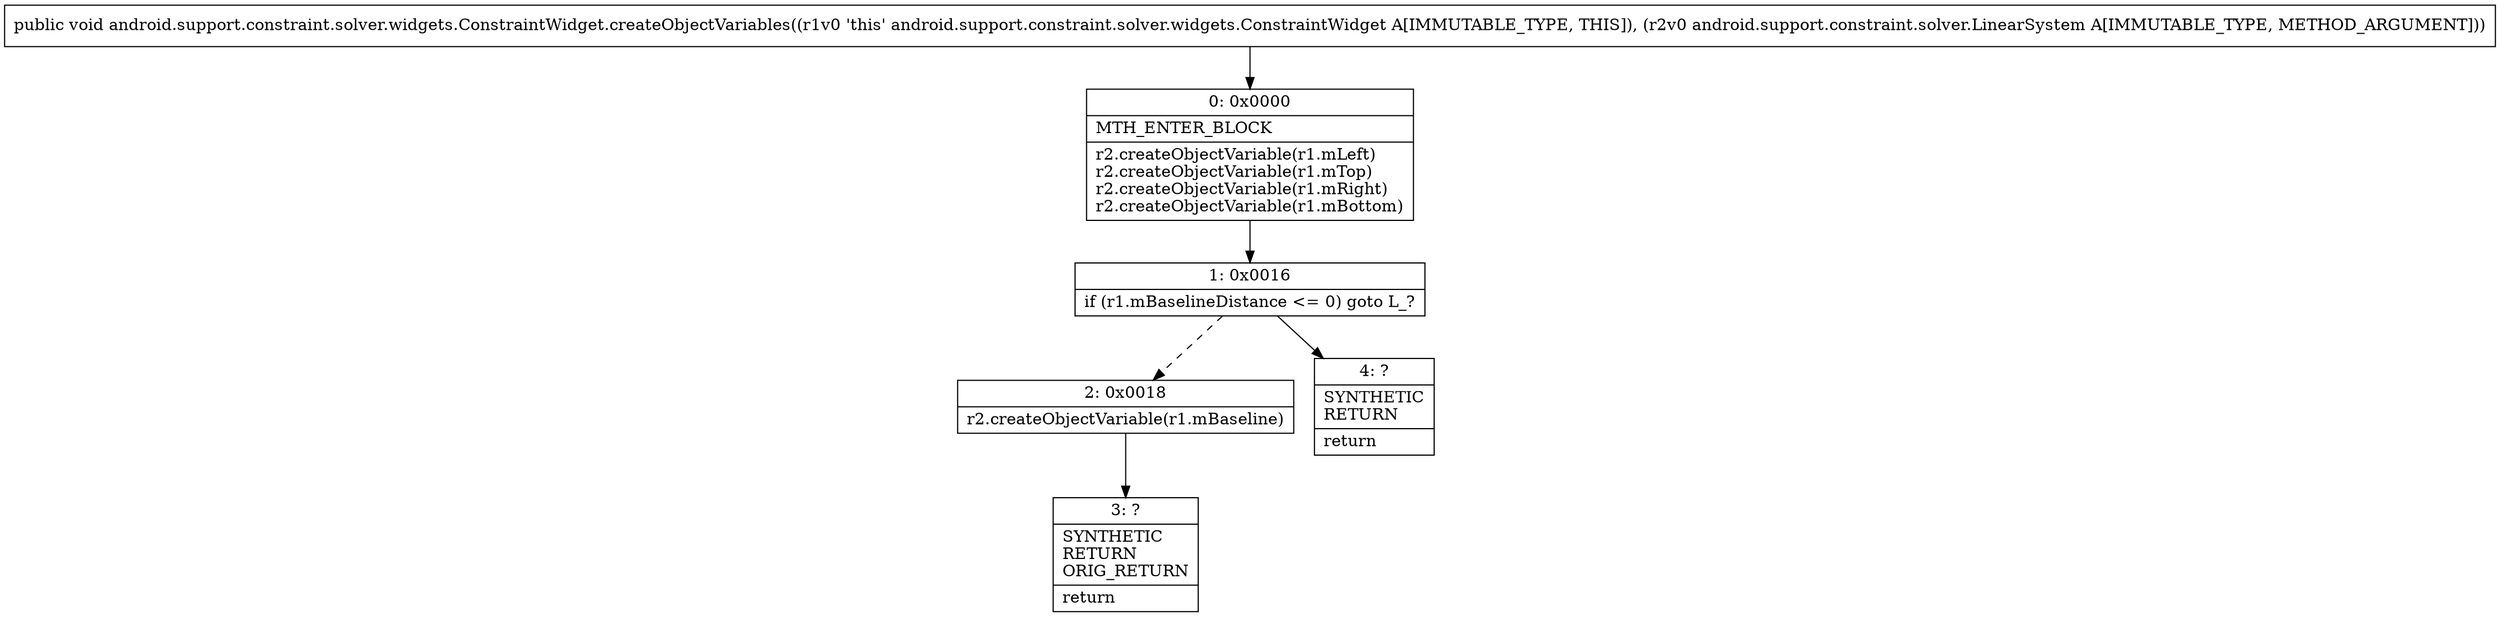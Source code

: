 digraph "CFG forandroid.support.constraint.solver.widgets.ConstraintWidget.createObjectVariables(Landroid\/support\/constraint\/solver\/LinearSystem;)V" {
Node_0 [shape=record,label="{0\:\ 0x0000|MTH_ENTER_BLOCK\l|r2.createObjectVariable(r1.mLeft)\lr2.createObjectVariable(r1.mTop)\lr2.createObjectVariable(r1.mRight)\lr2.createObjectVariable(r1.mBottom)\l}"];
Node_1 [shape=record,label="{1\:\ 0x0016|if (r1.mBaselineDistance \<= 0) goto L_?\l}"];
Node_2 [shape=record,label="{2\:\ 0x0018|r2.createObjectVariable(r1.mBaseline)\l}"];
Node_3 [shape=record,label="{3\:\ ?|SYNTHETIC\lRETURN\lORIG_RETURN\l|return\l}"];
Node_4 [shape=record,label="{4\:\ ?|SYNTHETIC\lRETURN\l|return\l}"];
MethodNode[shape=record,label="{public void android.support.constraint.solver.widgets.ConstraintWidget.createObjectVariables((r1v0 'this' android.support.constraint.solver.widgets.ConstraintWidget A[IMMUTABLE_TYPE, THIS]), (r2v0 android.support.constraint.solver.LinearSystem A[IMMUTABLE_TYPE, METHOD_ARGUMENT])) }"];
MethodNode -> Node_0;
Node_0 -> Node_1;
Node_1 -> Node_2[style=dashed];
Node_1 -> Node_4;
Node_2 -> Node_3;
}

